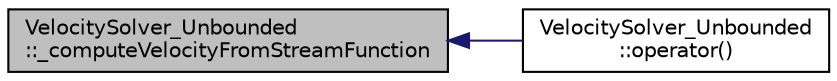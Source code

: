 digraph "VelocitySolver_Unbounded::_computeVelocityFromStreamFunction"
{
  edge [fontname="Helvetica",fontsize="10",labelfontname="Helvetica",labelfontsize="10"];
  node [fontname="Helvetica",fontsize="10",shape=record];
  rankdir="LR";
  Node1 [label="VelocitySolver_Unbounded\l::_computeVelocityFromStreamFunction",height=0.2,width=0.4,color="black", fillcolor="grey75", style="filled", fontcolor="black"];
  Node1 -> Node2 [dir="back",color="midnightblue",fontsize="10",style="solid"];
  Node2 [label="VelocitySolver_Unbounded\l::operator()",height=0.2,width=0.4,color="black", fillcolor="white", style="filled",URL="$class_velocity_solver___unbounded.html#a55beef939974ec2b79e869a403245534"];
}
